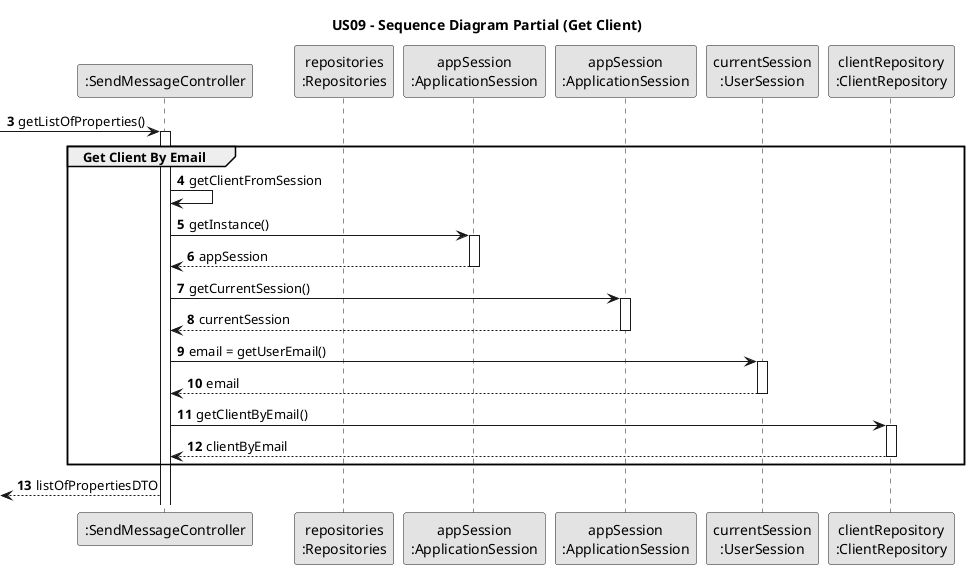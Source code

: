 @startuml
skinparam monochrome true
skinparam packageStyle rectangle
skinparam shadowing false

title US09 - Sequence Diagram Partial (Get Client)

autonumber 3

participant ":SendMessageController" as CTRL
participant "repositories\n:Repositories" as Repository2
participant "appSession\n:ApplicationSession" as app
participant "appSession\n:ApplicationSession" as App
participant "currentSession\n:UserSession" as User
participant "clientRepository\n:ClientRepository" as ClientRepository


 -> CTRL : getListOfProperties()
            activate CTRL

group  Get Client By Email

 CTRL -> CTRL: getClientFromSession

            CTRL -> app: getInstance()
            activate app

            app --> CTRL:appSession
            deactivate app

            CTRL -> App :getCurrentSession()
            activate App

            App --> CTRL:currentSession
            deactivate App

            CTRL -> User :email = getUserEmail()
            activate User

            User --> CTRL:email
            deactivate User

            CTRL ->ClientRepository:getClientByEmail()
            activate ClientRepository

            ClientRepository --> CTRL:clientByEmail
            deactivate ClientRepository
end

             <-- CTRL:listOfPropertiesDTO


@enduml